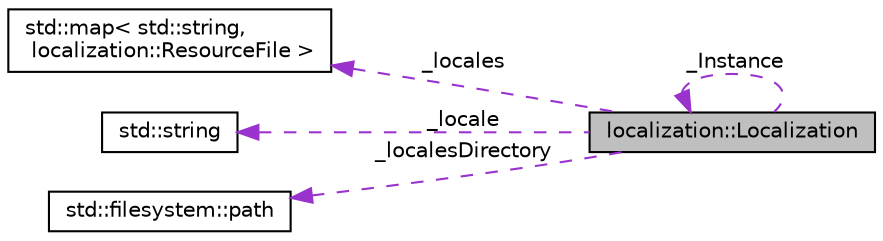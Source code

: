 digraph "localization::Localization"
{
 // LATEX_PDF_SIZE
  edge [fontname="Helvetica",fontsize="10",labelfontname="Helvetica",labelfontsize="10"];
  node [fontname="Helvetica",fontsize="10",shape=record];
  rankdir="LR";
  Node1 [label="localization::Localization",height=0.2,width=0.4,color="black", fillcolor="grey75", style="filled", fontcolor="black",tooltip="Singleton class to manage locales in resources."];
  Node2 -> Node1 [dir="back",color="darkorchid3",fontsize="10",style="dashed",label=" _locales" ,fontname="Helvetica"];
  Node2 [label="std::map\< std::string,\l localization::ResourceFile \>",height=0.2,width=0.4,color="black", fillcolor="white", style="filled",URL="/home/runner/work/Bomberman-Global-Offensive/Bomberman-Global-Offensive/doc/external/cppreference-doxygen-web.tag.xml$cpp/container/map.html",tooltip=" "];
  Node3 -> Node1 [dir="back",color="darkorchid3",fontsize="10",style="dashed",label=" _locale" ,fontname="Helvetica"];
  Node3 [label="std::string",height=0.2,width=0.4,color="black", fillcolor="white", style="filled",URL="/home/runner/work/Bomberman-Global-Offensive/Bomberman-Global-Offensive/doc/external/cppreference-doxygen-web.tag.xml$cpp/string/basic_string.html",tooltip=" "];
  Node4 -> Node1 [dir="back",color="darkorchid3",fontsize="10",style="dashed",label=" _localesDirectory" ,fontname="Helvetica"];
  Node4 [label="std::filesystem::path",height=0.2,width=0.4,color="black", fillcolor="white", style="filled",URL="/home/runner/work/Bomberman-Global-Offensive/Bomberman-Global-Offensive/doc/external/cppreference-doxygen-web.tag.xml$cpp/filesystem/path.html",tooltip=" "];
  Node1 -> Node1 [dir="back",color="darkorchid3",fontsize="10",style="dashed",label=" _Instance" ,fontname="Helvetica"];
}
